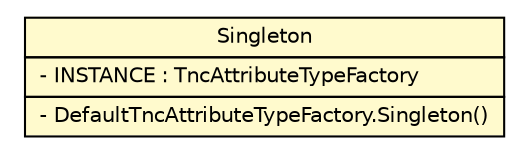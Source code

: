 #!/usr/local/bin/dot
#
# Class diagram 
# Generated by UMLGraph version R5_6 (http://www.umlgraph.org/)
#

digraph G {
	edge [fontname="Helvetica",fontsize=10,labelfontname="Helvetica",labelfontsize=10];
	node [fontname="Helvetica",fontsize=10,shape=plaintext];
	nodesep=0.25;
	ranksep=0.5;
	// de.hsbremen.tc.tnc.attribute.DefaultTncAttributeTypeFactory.Singleton
	c438 [label=<<table title="de.hsbremen.tc.tnc.attribute.DefaultTncAttributeTypeFactory.Singleton" border="0" cellborder="1" cellspacing="0" cellpadding="2" port="p" bgcolor="lemonChiffon" href="./DefaultTncAttributeTypeFactory.Singleton.html">
		<tr><td><table border="0" cellspacing="0" cellpadding="1">
<tr><td align="center" balign="center"> Singleton </td></tr>
		</table></td></tr>
		<tr><td><table border="0" cellspacing="0" cellpadding="1">
<tr><td align="left" balign="left"> - INSTANCE : TncAttributeTypeFactory </td></tr>
		</table></td></tr>
		<tr><td><table border="0" cellspacing="0" cellpadding="1">
<tr><td align="left" balign="left"> - DefaultTncAttributeTypeFactory.Singleton() </td></tr>
		</table></td></tr>
		</table>>, URL="./DefaultTncAttributeTypeFactory.Singleton.html", fontname="Helvetica", fontcolor="black", fontsize=10.0];
}

